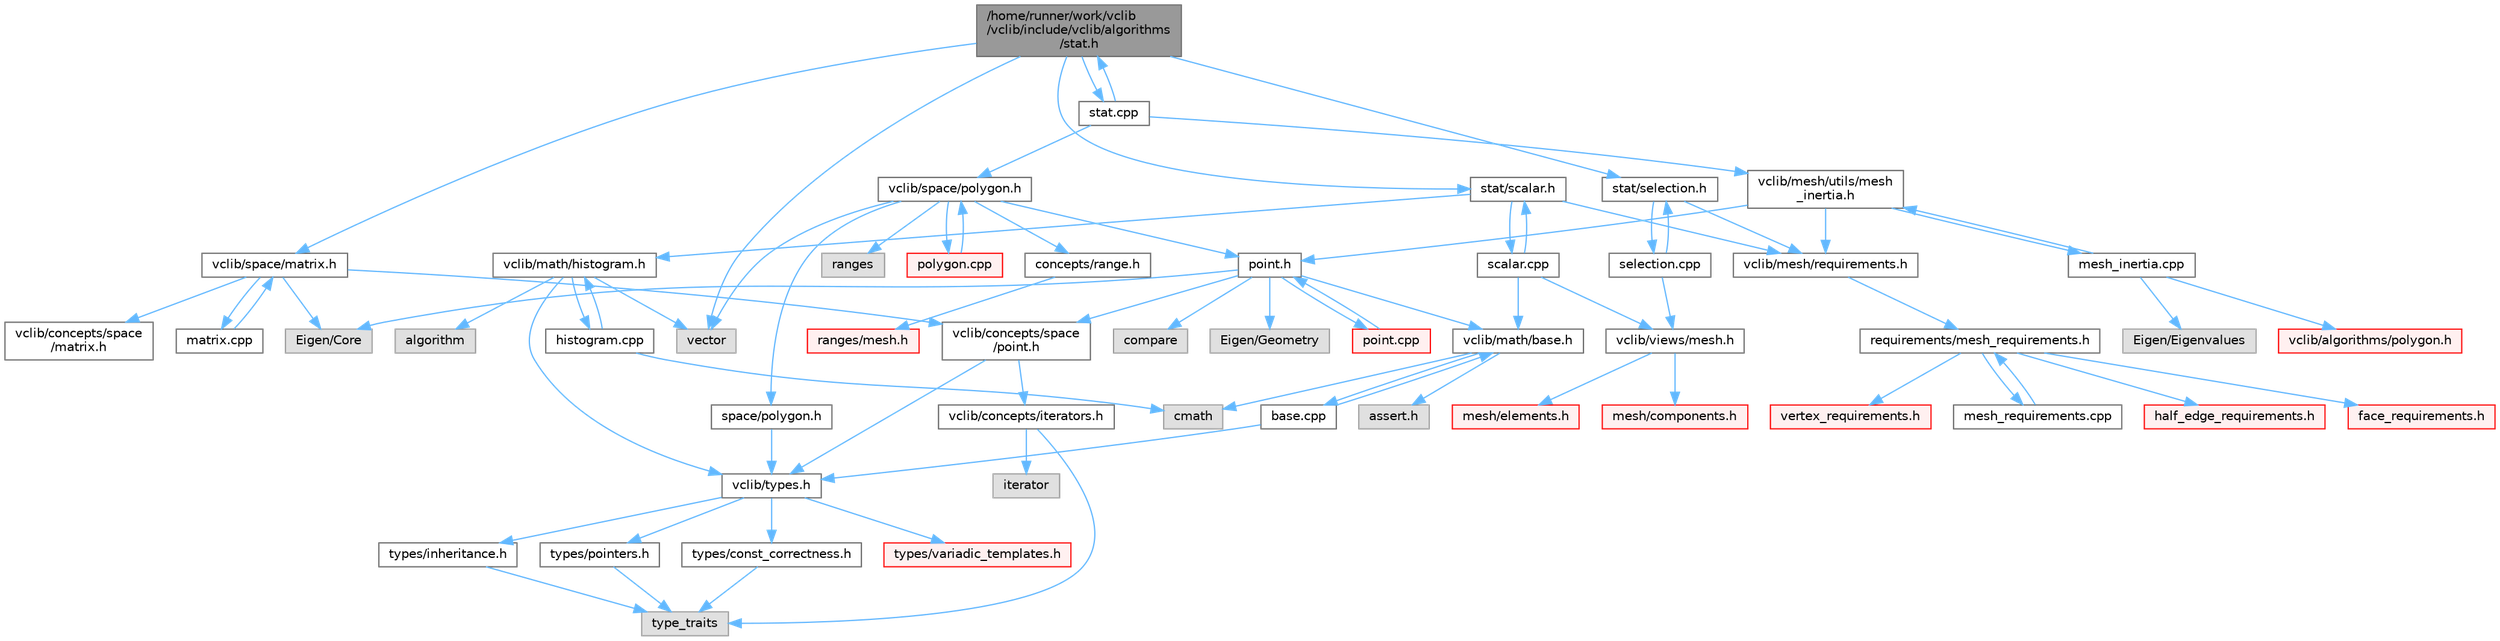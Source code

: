 digraph "/home/runner/work/vclib/vclib/include/vclib/algorithms/stat.h"
{
 // LATEX_PDF_SIZE
  bgcolor="transparent";
  edge [fontname=Helvetica,fontsize=10,labelfontname=Helvetica,labelfontsize=10];
  node [fontname=Helvetica,fontsize=10,shape=box,height=0.2,width=0.4];
  Node1 [label="/home/runner/work/vclib\l/vclib/include/vclib/algorithms\l/stat.h",height=0.2,width=0.4,color="gray40", fillcolor="grey60", style="filled", fontcolor="black",tooltip=" "];
  Node1 -> Node2 [color="steelblue1",style="solid"];
  Node2 [label="vector",height=0.2,width=0.4,color="grey60", fillcolor="#E0E0E0", style="filled",tooltip=" "];
  Node1 -> Node3 [color="steelblue1",style="solid"];
  Node3 [label="vclib/space/matrix.h",height=0.2,width=0.4,color="grey40", fillcolor="white", style="filled",URL="$space_2matrix_8h.html",tooltip=" "];
  Node3 -> Node4 [color="steelblue1",style="solid"];
  Node4 [label="Eigen/Core",height=0.2,width=0.4,color="grey60", fillcolor="#E0E0E0", style="filled",tooltip=" "];
  Node3 -> Node5 [color="steelblue1",style="solid"];
  Node5 [label="vclib/concepts/space\l/matrix.h",height=0.2,width=0.4,color="grey40", fillcolor="white", style="filled",URL="$concepts_2space_2matrix_8h.html",tooltip=" "];
  Node3 -> Node6 [color="steelblue1",style="solid"];
  Node6 [label="vclib/concepts/space\l/point.h",height=0.2,width=0.4,color="grey40", fillcolor="white", style="filled",URL="$concepts_2space_2point_8h.html",tooltip=" "];
  Node6 -> Node7 [color="steelblue1",style="solid"];
  Node7 [label="vclib/concepts/iterators.h",height=0.2,width=0.4,color="grey40", fillcolor="white", style="filled",URL="$concepts_2iterators_8h.html",tooltip=" "];
  Node7 -> Node8 [color="steelblue1",style="solid"];
  Node8 [label="iterator",height=0.2,width=0.4,color="grey60", fillcolor="#E0E0E0", style="filled",tooltip=" "];
  Node7 -> Node9 [color="steelblue1",style="solid"];
  Node9 [label="type_traits",height=0.2,width=0.4,color="grey60", fillcolor="#E0E0E0", style="filled",tooltip=" "];
  Node6 -> Node10 [color="steelblue1",style="solid"];
  Node10 [label="vclib/types.h",height=0.2,width=0.4,color="grey40", fillcolor="white", style="filled",URL="$types_8h.html",tooltip=" "];
  Node10 -> Node11 [color="steelblue1",style="solid"];
  Node11 [label="types/const_correctness.h",height=0.2,width=0.4,color="grey40", fillcolor="white", style="filled",URL="$types_2const__correctness_8h.html",tooltip=" "];
  Node11 -> Node9 [color="steelblue1",style="solid"];
  Node10 -> Node12 [color="steelblue1",style="solid"];
  Node12 [label="types/inheritance.h",height=0.2,width=0.4,color="grey40", fillcolor="white", style="filled",URL="$inheritance_8h.html",tooltip=" "];
  Node12 -> Node9 [color="steelblue1",style="solid"];
  Node10 -> Node13 [color="steelblue1",style="solid"];
  Node13 [label="types/pointers.h",height=0.2,width=0.4,color="grey40", fillcolor="white", style="filled",URL="$types_2pointers_8h.html",tooltip=" "];
  Node13 -> Node9 [color="steelblue1",style="solid"];
  Node10 -> Node14 [color="steelblue1",style="solid"];
  Node14 [label="types/variadic_templates.h",height=0.2,width=0.4,color="red", fillcolor="#FFF0F0", style="filled",URL="$variadic__templates_8h.html",tooltip=" "];
  Node3 -> Node20 [color="steelblue1",style="solid"];
  Node20 [label="matrix.cpp",height=0.2,width=0.4,color="grey40", fillcolor="white", style="filled",URL="$matrix_8cpp.html",tooltip=" "];
  Node20 -> Node3 [color="steelblue1",style="solid"];
  Node1 -> Node21 [color="steelblue1",style="solid"];
  Node21 [label="stat/scalar.h",height=0.2,width=0.4,color="grey40", fillcolor="white", style="filled",URL="$algorithms_2stat_2scalar_8h.html",tooltip=" "];
  Node21 -> Node22 [color="steelblue1",style="solid"];
  Node22 [label="vclib/math/histogram.h",height=0.2,width=0.4,color="grey40", fillcolor="white", style="filled",URL="$histogram_8h.html",tooltip=" "];
  Node22 -> Node23 [color="steelblue1",style="solid"];
  Node23 [label="algorithm",height=0.2,width=0.4,color="grey60", fillcolor="#E0E0E0", style="filled",tooltip=" "];
  Node22 -> Node2 [color="steelblue1",style="solid"];
  Node22 -> Node10 [color="steelblue1",style="solid"];
  Node22 -> Node24 [color="steelblue1",style="solid"];
  Node24 [label="histogram.cpp",height=0.2,width=0.4,color="grey40", fillcolor="white", style="filled",URL="$histogram_8cpp.html",tooltip=" "];
  Node24 -> Node22 [color="steelblue1",style="solid"];
  Node24 -> Node25 [color="steelblue1",style="solid"];
  Node25 [label="cmath",height=0.2,width=0.4,color="grey60", fillcolor="#E0E0E0", style="filled",tooltip=" "];
  Node21 -> Node26 [color="steelblue1",style="solid"];
  Node26 [label="vclib/mesh/requirements.h",height=0.2,width=0.4,color="grey40", fillcolor="white", style="filled",URL="$requirements_8h.html",tooltip=" "];
  Node26 -> Node27 [color="steelblue1",style="solid"];
  Node27 [label="requirements/mesh_requirements.h",height=0.2,width=0.4,color="grey40", fillcolor="white", style="filled",URL="$mesh__requirements_8h.html",tooltip=" "];
  Node27 -> Node28 [color="steelblue1",style="solid"];
  Node28 [label="half_edge_requirements.h",height=0.2,width=0.4,color="red", fillcolor="#FFF0F0", style="filled",URL="$half__edge__requirements_8h.html",tooltip=" "];
  Node27 -> Node154 [color="steelblue1",style="solid"];
  Node154 [label="face_requirements.h",height=0.2,width=0.4,color="red", fillcolor="#FFF0F0", style="filled",URL="$face__requirements_8h.html",tooltip=" "];
  Node27 -> Node74 [color="steelblue1",style="solid"];
  Node74 [label="vertex_requirements.h",height=0.2,width=0.4,color="red", fillcolor="#FFF0F0", style="filled",URL="$vertex__requirements_8h.html",tooltip=" "];
  Node27 -> Node179 [color="steelblue1",style="solid"];
  Node179 [label="mesh_requirements.cpp",height=0.2,width=0.4,color="grey40", fillcolor="white", style="filled",URL="$mesh__requirements_8cpp.html",tooltip=" "];
  Node179 -> Node27 [color="steelblue1",style="solid"];
  Node21 -> Node180 [color="steelblue1",style="solid"];
  Node180 [label="scalar.cpp",height=0.2,width=0.4,color="grey40", fillcolor="white", style="filled",URL="$algorithms_2stat_2scalar_8cpp.html",tooltip=" "];
  Node180 -> Node21 [color="steelblue1",style="solid"];
  Node180 -> Node42 [color="steelblue1",style="solid"];
  Node42 [label="vclib/math/base.h",height=0.2,width=0.4,color="grey40", fillcolor="white", style="filled",URL="$math_2base_8h.html",tooltip=" "];
  Node42 -> Node25 [color="steelblue1",style="solid"];
  Node42 -> Node16 [color="steelblue1",style="solid"];
  Node16 [label="assert.h",height=0.2,width=0.4,color="grey60", fillcolor="#E0E0E0", style="filled",tooltip=" "];
  Node42 -> Node43 [color="steelblue1",style="solid"];
  Node43 [label="base.cpp",height=0.2,width=0.4,color="grey40", fillcolor="white", style="filled",URL="$base_8cpp.html",tooltip=" "];
  Node43 -> Node42 [color="steelblue1",style="solid"];
  Node43 -> Node10 [color="steelblue1",style="solid"];
  Node180 -> Node181 [color="steelblue1",style="solid"];
  Node181 [label="vclib/views/mesh.h",height=0.2,width=0.4,color="grey40", fillcolor="white", style="filled",URL="$views_2mesh_8h.html",tooltip=" "];
  Node181 -> Node182 [color="steelblue1",style="solid"];
  Node182 [label="mesh/components.h",height=0.2,width=0.4,color="red", fillcolor="#FFF0F0", style="filled",URL="$views_2mesh_2components_8h.html",tooltip=" "];
  Node181 -> Node207 [color="steelblue1",style="solid"];
  Node207 [label="mesh/elements.h",height=0.2,width=0.4,color="red", fillcolor="#FFF0F0", style="filled",URL="$elements_8h.html",tooltip=" "];
  Node1 -> Node208 [color="steelblue1",style="solid"];
  Node208 [label="stat/selection.h",height=0.2,width=0.4,color="grey40", fillcolor="white", style="filled",URL="$algorithms_2stat_2selection_8h.html",tooltip=" "];
  Node208 -> Node26 [color="steelblue1",style="solid"];
  Node208 -> Node209 [color="steelblue1",style="solid"];
  Node209 [label="selection.cpp",height=0.2,width=0.4,color="grey40", fillcolor="white", style="filled",URL="$stat_2selection_8cpp.html",tooltip=" "];
  Node209 -> Node208 [color="steelblue1",style="solid"];
  Node209 -> Node181 [color="steelblue1",style="solid"];
  Node1 -> Node210 [color="steelblue1",style="solid"];
  Node210 [label="stat.cpp",height=0.2,width=0.4,color="grey40", fillcolor="white", style="filled",URL="$stat_8cpp.html",tooltip=" "];
  Node210 -> Node1 [color="steelblue1",style="solid"];
  Node210 -> Node211 [color="steelblue1",style="solid"];
  Node211 [label="vclib/mesh/utils/mesh\l_inertia.h",height=0.2,width=0.4,color="grey40", fillcolor="white", style="filled",URL="$mesh__inertia_8h.html",tooltip=" "];
  Node211 -> Node26 [color="steelblue1",style="solid"];
  Node211 -> Node39 [color="steelblue1",style="solid"];
  Node39 [label="point.h",height=0.2,width=0.4,color="grey40", fillcolor="white", style="filled",URL="$space_2point_8h.html",tooltip=" "];
  Node39 -> Node40 [color="steelblue1",style="solid"];
  Node40 [label="compare",height=0.2,width=0.4,color="grey60", fillcolor="#E0E0E0", style="filled",tooltip=" "];
  Node39 -> Node4 [color="steelblue1",style="solid"];
  Node39 -> Node41 [color="steelblue1",style="solid"];
  Node41 [label="Eigen/Geometry",height=0.2,width=0.4,color="grey60", fillcolor="#E0E0E0", style="filled",tooltip=" "];
  Node39 -> Node6 [color="steelblue1",style="solid"];
  Node39 -> Node42 [color="steelblue1",style="solid"];
  Node39 -> Node44 [color="steelblue1",style="solid"];
  Node44 [label="point.cpp",height=0.2,width=0.4,color="red", fillcolor="#FFF0F0", style="filled",URL="$point_8cpp.html",tooltip=" "];
  Node44 -> Node39 [color="steelblue1",style="solid"];
  Node211 -> Node212 [color="steelblue1",style="solid"];
  Node212 [label="mesh_inertia.cpp",height=0.2,width=0.4,color="grey40", fillcolor="white", style="filled",URL="$mesh__inertia_8cpp.html",tooltip=" "];
  Node212 -> Node211 [color="steelblue1",style="solid"];
  Node212 -> Node213 [color="steelblue1",style="solid"];
  Node213 [label="vclib/algorithms/polygon.h",height=0.2,width=0.4,color="red", fillcolor="#FFF0F0", style="filled",URL="$algorithms_2polygon_8h.html",tooltip=" "];
  Node212 -> Node232 [color="steelblue1",style="solid"];
  Node232 [label="Eigen/Eigenvalues",height=0.2,width=0.4,color="grey60", fillcolor="#E0E0E0", style="filled",tooltip=" "];
  Node210 -> Node216 [color="steelblue1",style="solid"];
  Node216 [label="vclib/space/polygon.h",height=0.2,width=0.4,color="grey40", fillcolor="white", style="filled",URL="$space_2polygon_8h.html",tooltip=" "];
  Node216 -> Node91 [color="steelblue1",style="solid"];
  Node91 [label="ranges",height=0.2,width=0.4,color="grey60", fillcolor="#E0E0E0", style="filled",tooltip=" "];
  Node216 -> Node2 [color="steelblue1",style="solid"];
  Node216 -> Node194 [color="steelblue1",style="solid"];
  Node194 [label="space/polygon.h",height=0.2,width=0.4,color="grey40", fillcolor="white", style="filled",URL="$concepts_2space_2polygon_8h.html",tooltip=" "];
  Node194 -> Node10 [color="steelblue1",style="solid"];
  Node216 -> Node188 [color="steelblue1",style="solid"];
  Node188 [label="concepts/range.h",height=0.2,width=0.4,color="grey40", fillcolor="white", style="filled",URL="$range_8h.html",tooltip=" "];
  Node188 -> Node189 [color="steelblue1",style="solid"];
  Node189 [label="ranges/mesh.h",height=0.2,width=0.4,color="red", fillcolor="#FFF0F0", style="filled",URL="$concepts_2ranges_2mesh_8h.html",tooltip=" "];
  Node216 -> Node39 [color="steelblue1",style="solid"];
  Node216 -> Node217 [color="steelblue1",style="solid"];
  Node217 [label="polygon.cpp",height=0.2,width=0.4,color="red", fillcolor="#FFF0F0", style="filled",URL="$polygon_8cpp.html",tooltip=" "];
  Node217 -> Node216 [color="steelblue1",style="solid"];
}
